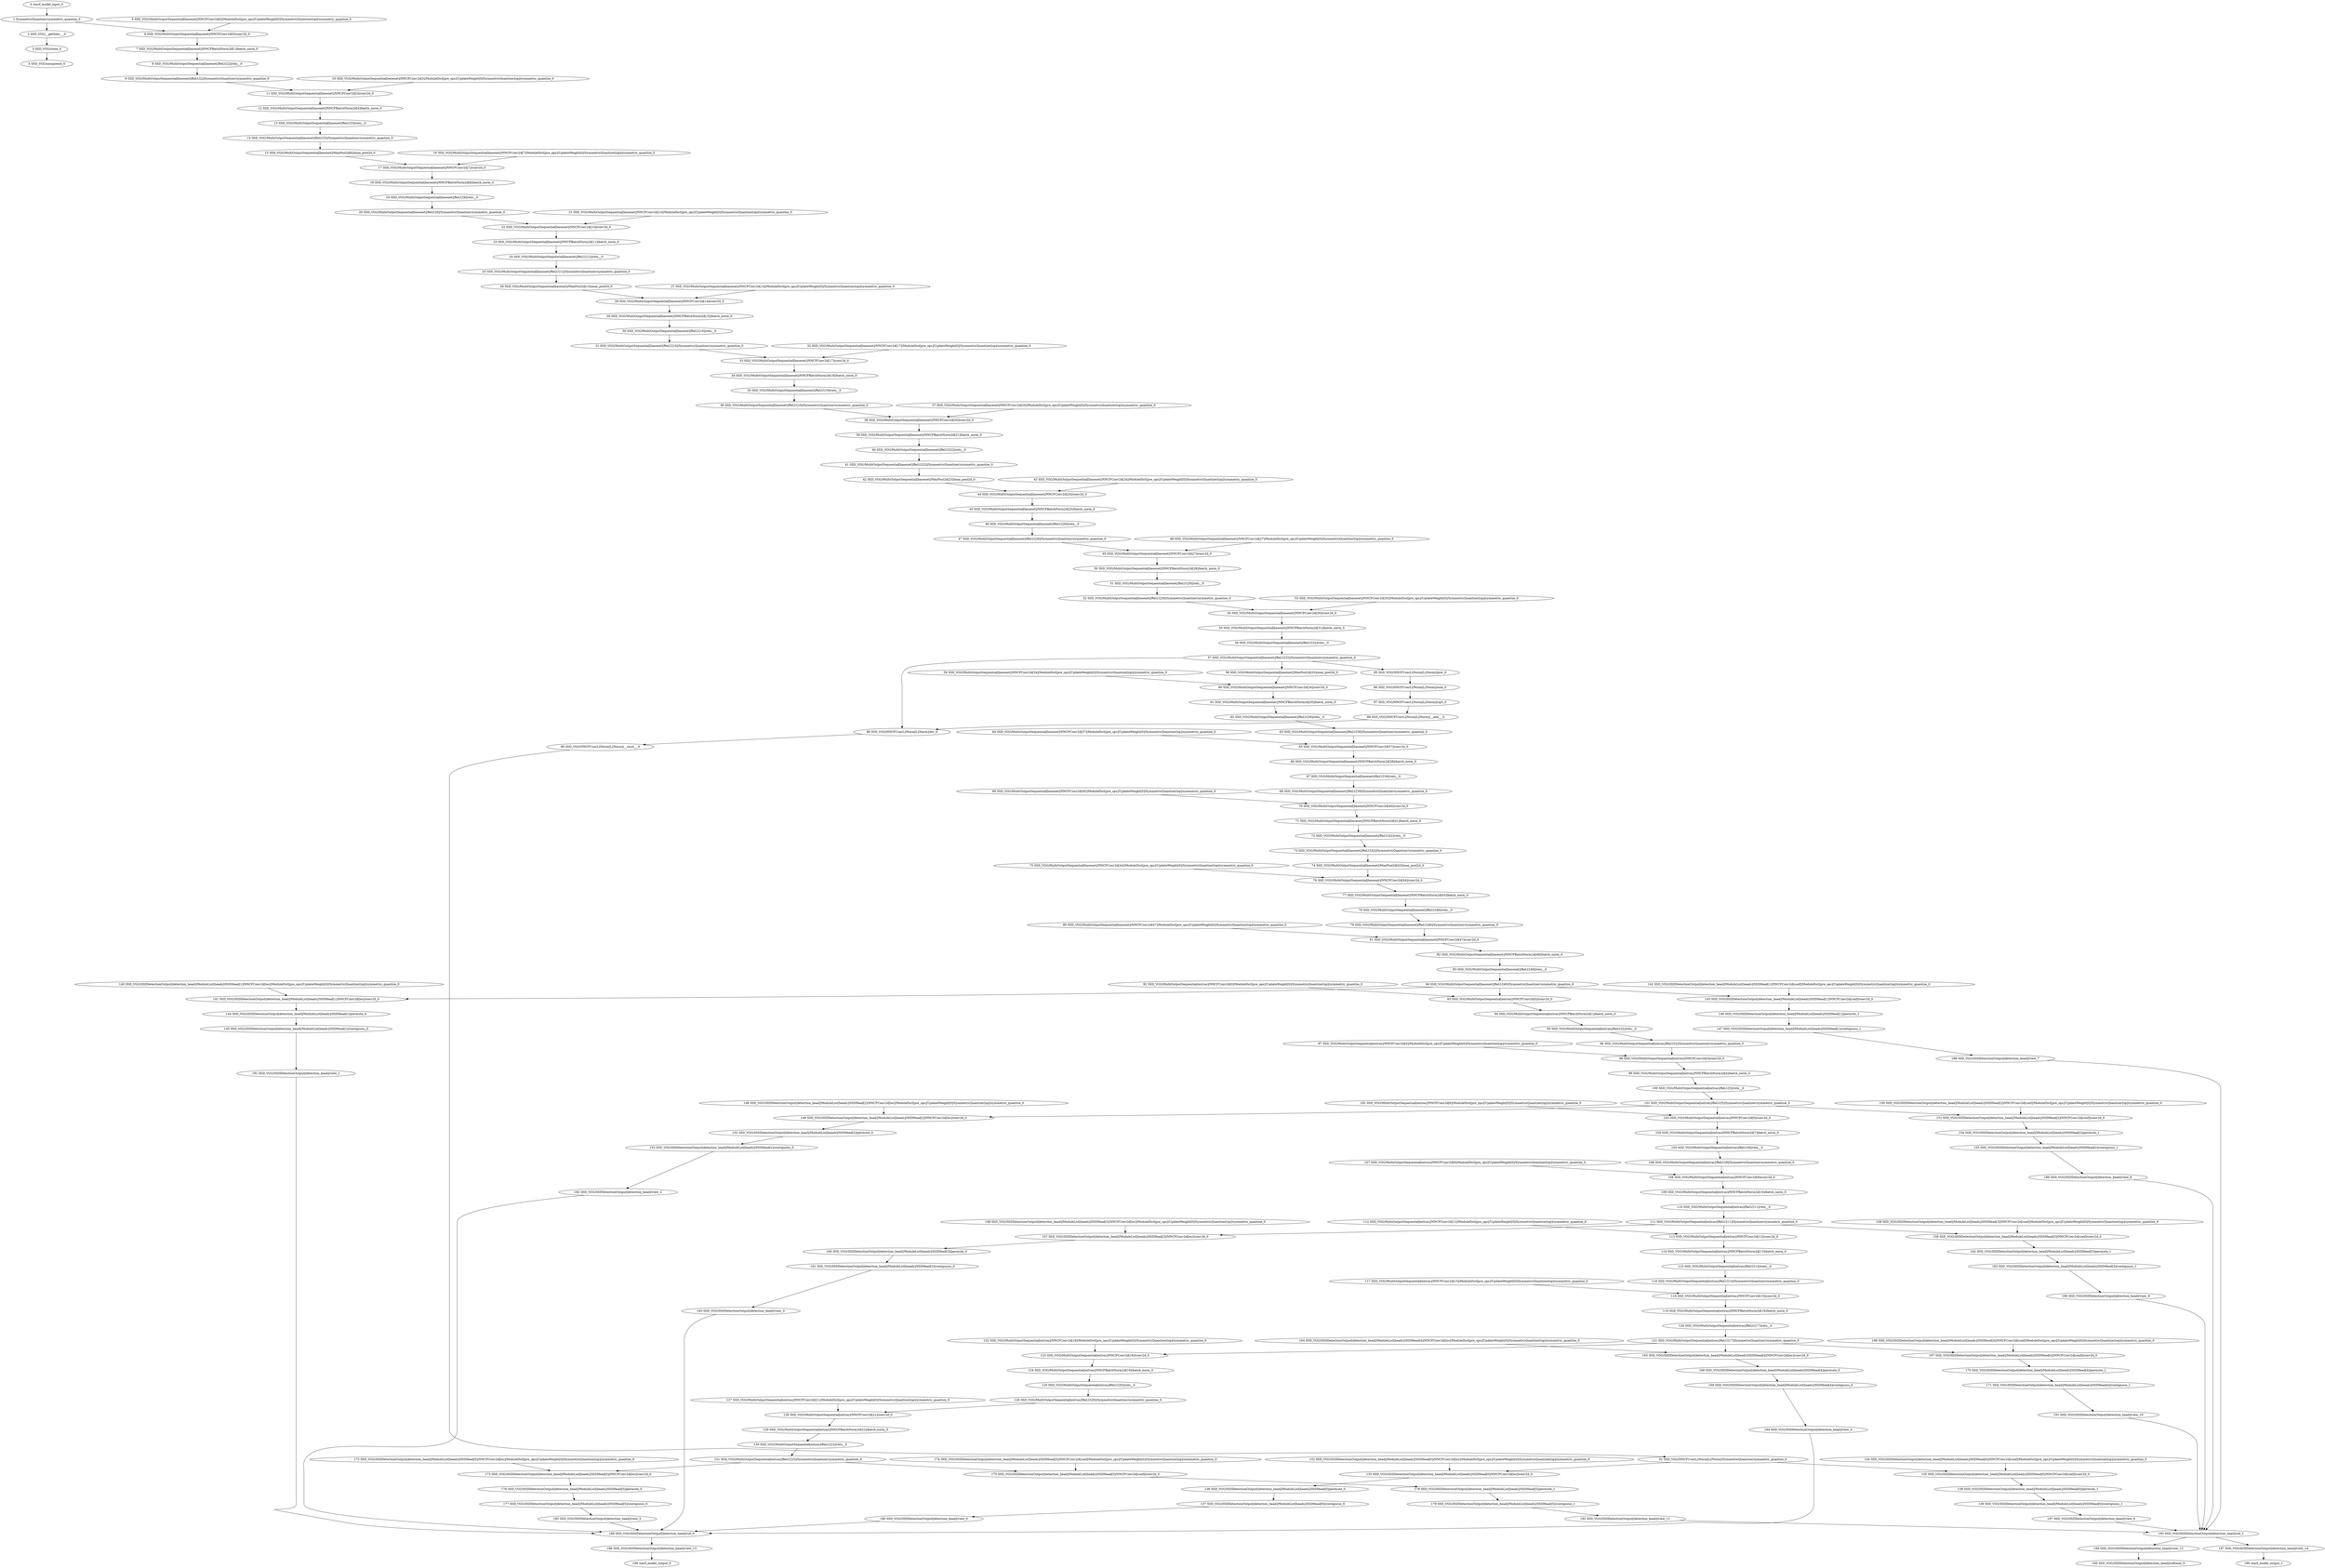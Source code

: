 strict digraph  {
"0 /nncf_model_input_0" [id=0, type=nncf_model_input];
"1 SymmetricQuantizer/symmetric_quantize_0" [id=1, type=symmetric_quantize];
"2 SSD_VGG/__getitem___0" [id=2, type=__getitem__];
"3 SSD_VGG/clone_0" [id=3, type=clone];
"4 SSD_VGG/unsqueeze_0" [id=4, type=unsqueeze];
"5 SSD_VGG/MultiOutputSequential[basenet]/NNCFConv2d[0]/ModuleDict[pre_ops]/UpdateWeight[0]/SymmetricQuantizer[op]/symmetric_quantize_0" [id=5, type=symmetric_quantize];
"6 SSD_VGG/MultiOutputSequential[basenet]/NNCFConv2d[0]/conv2d_0" [id=6, type=conv2d];
"7 SSD_VGG/MultiOutputSequential[basenet]/NNCFBatchNorm2d[1]/batch_norm_0" [id=7, type=batch_norm];
"8 SSD_VGG/MultiOutputSequential[basenet]/ReLU[2]/relu__0" [id=8, type=relu_];
"9 SSD_VGG/MultiOutputSequential[basenet]/ReLU[2]/SymmetricQuantizer/symmetric_quantize_0" [id=9, type=symmetric_quantize];
"10 SSD_VGG/MultiOutputSequential[basenet]/NNCFConv2d[3]/ModuleDict[pre_ops]/UpdateWeight[0]/SymmetricQuantizer[op]/symmetric_quantize_0" [id=10, type=symmetric_quantize];
"11 SSD_VGG/MultiOutputSequential[basenet]/NNCFConv2d[3]/conv2d_0" [id=11, type=conv2d];
"12 SSD_VGG/MultiOutputSequential[basenet]/NNCFBatchNorm2d[4]/batch_norm_0" [id=12, type=batch_norm];
"13 SSD_VGG/MultiOutputSequential[basenet]/ReLU[5]/relu__0" [id=13, type=relu_];
"14 SSD_VGG/MultiOutputSequential[basenet]/ReLU[5]/SymmetricQuantizer/symmetric_quantize_0" [id=14, type=symmetric_quantize];
"15 SSD_VGG/MultiOutputSequential[basenet]/MaxPool2d[6]/max_pool2d_0" [id=15, type=max_pool2d];
"16 SSD_VGG/MultiOutputSequential[basenet]/NNCFConv2d[7]/ModuleDict[pre_ops]/UpdateWeight[0]/SymmetricQuantizer[op]/symmetric_quantize_0" [id=16, type=symmetric_quantize];
"17 SSD_VGG/MultiOutputSequential[basenet]/NNCFConv2d[7]/conv2d_0" [id=17, type=conv2d];
"18 SSD_VGG/MultiOutputSequential[basenet]/NNCFBatchNorm2d[8]/batch_norm_0" [id=18, type=batch_norm];
"19 SSD_VGG/MultiOutputSequential[basenet]/ReLU[9]/relu__0" [id=19, type=relu_];
"20 SSD_VGG/MultiOutputSequential[basenet]/ReLU[9]/SymmetricQuantizer/symmetric_quantize_0" [id=20, type=symmetric_quantize];
"21 SSD_VGG/MultiOutputSequential[basenet]/NNCFConv2d[10]/ModuleDict[pre_ops]/UpdateWeight[0]/SymmetricQuantizer[op]/symmetric_quantize_0" [id=21, type=symmetric_quantize];
"22 SSD_VGG/MultiOutputSequential[basenet]/NNCFConv2d[10]/conv2d_0" [id=22, type=conv2d];
"23 SSD_VGG/MultiOutputSequential[basenet]/NNCFBatchNorm2d[11]/batch_norm_0" [id=23, type=batch_norm];
"24 SSD_VGG/MultiOutputSequential[basenet]/ReLU[12]/relu__0" [id=24, type=relu_];
"25 SSD_VGG/MultiOutputSequential[basenet]/ReLU[12]/SymmetricQuantizer/symmetric_quantize_0" [id=25, type=symmetric_quantize];
"26 SSD_VGG/MultiOutputSequential[basenet]/MaxPool2d[13]/max_pool2d_0" [id=26, type=max_pool2d];
"27 SSD_VGG/MultiOutputSequential[basenet]/NNCFConv2d[14]/ModuleDict[pre_ops]/UpdateWeight[0]/SymmetricQuantizer[op]/symmetric_quantize_0" [id=27, type=symmetric_quantize];
"28 SSD_VGG/MultiOutputSequential[basenet]/NNCFConv2d[14]/conv2d_0" [id=28, type=conv2d];
"29 SSD_VGG/MultiOutputSequential[basenet]/NNCFBatchNorm2d[15]/batch_norm_0" [id=29, type=batch_norm];
"30 SSD_VGG/MultiOutputSequential[basenet]/ReLU[16]/relu__0" [id=30, type=relu_];
"31 SSD_VGG/MultiOutputSequential[basenet]/ReLU[16]/SymmetricQuantizer/symmetric_quantize_0" [id=31, type=symmetric_quantize];
"32 SSD_VGG/MultiOutputSequential[basenet]/NNCFConv2d[17]/ModuleDict[pre_ops]/UpdateWeight[0]/SymmetricQuantizer[op]/symmetric_quantize_0" [id=32, type=symmetric_quantize];
"33 SSD_VGG/MultiOutputSequential[basenet]/NNCFConv2d[17]/conv2d_0" [id=33, type=conv2d];
"34 SSD_VGG/MultiOutputSequential[basenet]/NNCFBatchNorm2d[18]/batch_norm_0" [id=34, type=batch_norm];
"35 SSD_VGG/MultiOutputSequential[basenet]/ReLU[19]/relu__0" [id=35, type=relu_];
"36 SSD_VGG/MultiOutputSequential[basenet]/ReLU[19]/SymmetricQuantizer/symmetric_quantize_0" [id=36, type=symmetric_quantize];
"37 SSD_VGG/MultiOutputSequential[basenet]/NNCFConv2d[20]/ModuleDict[pre_ops]/UpdateWeight[0]/SymmetricQuantizer[op]/symmetric_quantize_0" [id=37, type=symmetric_quantize];
"38 SSD_VGG/MultiOutputSequential[basenet]/NNCFConv2d[20]/conv2d_0" [id=38, type=conv2d];
"39 SSD_VGG/MultiOutputSequential[basenet]/NNCFBatchNorm2d[21]/batch_norm_0" [id=39, type=batch_norm];
"40 SSD_VGG/MultiOutputSequential[basenet]/ReLU[22]/relu__0" [id=40, type=relu_];
"41 SSD_VGG/MultiOutputSequential[basenet]/ReLU[22]/SymmetricQuantizer/symmetric_quantize_0" [id=41, type=symmetric_quantize];
"42 SSD_VGG/MultiOutputSequential[basenet]/MaxPool2d[23]/max_pool2d_0" [id=42, type=max_pool2d];
"43 SSD_VGG/MultiOutputSequential[basenet]/NNCFConv2d[24]/ModuleDict[pre_ops]/UpdateWeight[0]/SymmetricQuantizer[op]/symmetric_quantize_0" [id=43, type=symmetric_quantize];
"44 SSD_VGG/MultiOutputSequential[basenet]/NNCFConv2d[24]/conv2d_0" [id=44, type=conv2d];
"45 SSD_VGG/MultiOutputSequential[basenet]/NNCFBatchNorm2d[25]/batch_norm_0" [id=45, type=batch_norm];
"46 SSD_VGG/MultiOutputSequential[basenet]/ReLU[26]/relu__0" [id=46, type=relu_];
"47 SSD_VGG/MultiOutputSequential[basenet]/ReLU[26]/SymmetricQuantizer/symmetric_quantize_0" [id=47, type=symmetric_quantize];
"48 SSD_VGG/MultiOutputSequential[basenet]/NNCFConv2d[27]/ModuleDict[pre_ops]/UpdateWeight[0]/SymmetricQuantizer[op]/symmetric_quantize_0" [id=48, type=symmetric_quantize];
"49 SSD_VGG/MultiOutputSequential[basenet]/NNCFConv2d[27]/conv2d_0" [id=49, type=conv2d];
"50 SSD_VGG/MultiOutputSequential[basenet]/NNCFBatchNorm2d[28]/batch_norm_0" [id=50, type=batch_norm];
"51 SSD_VGG/MultiOutputSequential[basenet]/ReLU[29]/relu__0" [id=51, type=relu_];
"52 SSD_VGG/MultiOutputSequential[basenet]/ReLU[29]/SymmetricQuantizer/symmetric_quantize_0" [id=52, type=symmetric_quantize];
"53 SSD_VGG/MultiOutputSequential[basenet]/NNCFConv2d[30]/ModuleDict[pre_ops]/UpdateWeight[0]/SymmetricQuantizer[op]/symmetric_quantize_0" [id=53, type=symmetric_quantize];
"54 SSD_VGG/MultiOutputSequential[basenet]/NNCFConv2d[30]/conv2d_0" [id=54, type=conv2d];
"55 SSD_VGG/MultiOutputSequential[basenet]/NNCFBatchNorm2d[31]/batch_norm_0" [id=55, type=batch_norm];
"56 SSD_VGG/MultiOutputSequential[basenet]/ReLU[32]/relu__0" [id=56, type=relu_];
"57 SSD_VGG/MultiOutputSequential[basenet]/ReLU[32]/SymmetricQuantizer/symmetric_quantize_0" [id=57, type=symmetric_quantize];
"58 SSD_VGG/MultiOutputSequential[basenet]/MaxPool2d[33]/max_pool2d_0" [id=58, type=max_pool2d];
"59 SSD_VGG/MultiOutputSequential[basenet]/NNCFConv2d[34]/ModuleDict[pre_ops]/UpdateWeight[0]/SymmetricQuantizer[op]/symmetric_quantize_0" [id=59, type=symmetric_quantize];
"60 SSD_VGG/MultiOutputSequential[basenet]/NNCFConv2d[34]/conv2d_0" [id=60, type=conv2d];
"61 SSD_VGG/MultiOutputSequential[basenet]/NNCFBatchNorm2d[35]/batch_norm_0" [id=61, type=batch_norm];
"62 SSD_VGG/MultiOutputSequential[basenet]/ReLU[36]/relu__0" [id=62, type=relu_];
"63 SSD_VGG/MultiOutputSequential[basenet]/ReLU[36]/SymmetricQuantizer/symmetric_quantize_0" [id=63, type=symmetric_quantize];
"64 SSD_VGG/MultiOutputSequential[basenet]/NNCFConv2d[37]/ModuleDict[pre_ops]/UpdateWeight[0]/SymmetricQuantizer[op]/symmetric_quantize_0" [id=64, type=symmetric_quantize];
"65 SSD_VGG/MultiOutputSequential[basenet]/NNCFConv2d[37]/conv2d_0" [id=65, type=conv2d];
"66 SSD_VGG/MultiOutputSequential[basenet]/NNCFBatchNorm2d[38]/batch_norm_0" [id=66, type=batch_norm];
"67 SSD_VGG/MultiOutputSequential[basenet]/ReLU[39]/relu__0" [id=67, type=relu_];
"68 SSD_VGG/MultiOutputSequential[basenet]/ReLU[39]/SymmetricQuantizer/symmetric_quantize_0" [id=68, type=symmetric_quantize];
"69 SSD_VGG/MultiOutputSequential[basenet]/NNCFConv2d[40]/ModuleDict[pre_ops]/UpdateWeight[0]/SymmetricQuantizer[op]/symmetric_quantize_0" [id=69, type=symmetric_quantize];
"70 SSD_VGG/MultiOutputSequential[basenet]/NNCFConv2d[40]/conv2d_0" [id=70, type=conv2d];
"71 SSD_VGG/MultiOutputSequential[basenet]/NNCFBatchNorm2d[41]/batch_norm_0" [id=71, type=batch_norm];
"72 SSD_VGG/MultiOutputSequential[basenet]/ReLU[42]/relu__0" [id=72, type=relu_];
"73 SSD_VGG/MultiOutputSequential[basenet]/ReLU[42]/SymmetricQuantizer/symmetric_quantize_0" [id=73, type=symmetric_quantize];
"74 SSD_VGG/MultiOutputSequential[basenet]/MaxPool2d[43]/max_pool2d_0" [id=74, type=max_pool2d];
"75 SSD_VGG/MultiOutputSequential[basenet]/NNCFConv2d[44]/ModuleDict[pre_ops]/UpdateWeight[0]/SymmetricQuantizer[op]/symmetric_quantize_0" [id=75, type=symmetric_quantize];
"76 SSD_VGG/MultiOutputSequential[basenet]/NNCFConv2d[44]/conv2d_0" [id=76, type=conv2d];
"77 SSD_VGG/MultiOutputSequential[basenet]/NNCFBatchNorm2d[45]/batch_norm_0" [id=77, type=batch_norm];
"78 SSD_VGG/MultiOutputSequential[basenet]/ReLU[46]/relu__0" [id=78, type=relu_];
"79 SSD_VGG/MultiOutputSequential[basenet]/ReLU[46]/SymmetricQuantizer/symmetric_quantize_0" [id=79, type=symmetric_quantize];
"80 SSD_VGG/MultiOutputSequential[basenet]/NNCFConv2d[47]/ModuleDict[pre_ops]/UpdateWeight[0]/SymmetricQuantizer[op]/symmetric_quantize_0" [id=80, type=symmetric_quantize];
"81 SSD_VGG/MultiOutputSequential[basenet]/NNCFConv2d[47]/conv2d_0" [id=81, type=conv2d];
"82 SSD_VGG/MultiOutputSequential[basenet]/NNCFBatchNorm2d[48]/batch_norm_0" [id=82, type=batch_norm];
"83 SSD_VGG/MultiOutputSequential[basenet]/ReLU[49]/relu__0" [id=83, type=relu_];
"84 SSD_VGG/MultiOutputSequential[basenet]/ReLU[49]/SymmetricQuantizer/symmetric_quantize_0" [id=84, type=symmetric_quantize];
"85 SSD_VGG/NNCFUserL2Norm[L2Norm]/pow_0" [id=85, type=pow];
"86 SSD_VGG/NNCFUserL2Norm[L2Norm]/sum_0" [id=86, type=sum];
"87 SSD_VGG/NNCFUserL2Norm[L2Norm]/sqrt_0" [id=87, type=sqrt];
"88 SSD_VGG/NNCFUserL2Norm[L2Norm]/__add___0" [id=88, type=__add__];
"89 SSD_VGG/NNCFUserL2Norm[L2Norm]/div_0" [id=89, type=div];
"90 SSD_VGG/NNCFUserL2Norm[L2Norm]/__rmul___0" [id=90, type=__rmul__];
"91 SSD_VGG/NNCFUserL2Norm[L2Norm]/SymmetricQuantizer/symmetric_quantize_0" [id=91, type=symmetric_quantize];
"92 SSD_VGG/MultiOutputSequential[extras]/NNCFConv2d[0]/ModuleDict[pre_ops]/UpdateWeight[0]/SymmetricQuantizer[op]/symmetric_quantize_0" [id=92, type=symmetric_quantize];
"93 SSD_VGG/MultiOutputSequential[extras]/NNCFConv2d[0]/conv2d_0" [id=93, type=conv2d];
"94 SSD_VGG/MultiOutputSequential[extras]/NNCFBatchNorm2d[1]/batch_norm_0" [id=94, type=batch_norm];
"95 SSD_VGG/MultiOutputSequential[extras]/ReLU[2]/relu__0" [id=95, type=relu_];
"96 SSD_VGG/MultiOutputSequential[extras]/ReLU[2]/SymmetricQuantizer/symmetric_quantize_0" [id=96, type=symmetric_quantize];
"97 SSD_VGG/MultiOutputSequential[extras]/NNCFConv2d[3]/ModuleDict[pre_ops]/UpdateWeight[0]/SymmetricQuantizer[op]/symmetric_quantize_0" [id=97, type=symmetric_quantize];
"98 SSD_VGG/MultiOutputSequential[extras]/NNCFConv2d[3]/conv2d_0" [id=98, type=conv2d];
"99 SSD_VGG/MultiOutputSequential[extras]/NNCFBatchNorm2d[4]/batch_norm_0" [id=99, type=batch_norm];
"100 SSD_VGG/MultiOutputSequential[extras]/ReLU[5]/relu__0" [id=100, type=relu_];
"101 SSD_VGG/MultiOutputSequential[extras]/ReLU[5]/SymmetricQuantizer/symmetric_quantize_0" [id=101, type=symmetric_quantize];
"102 SSD_VGG/MultiOutputSequential[extras]/NNCFConv2d[6]/ModuleDict[pre_ops]/UpdateWeight[0]/SymmetricQuantizer[op]/symmetric_quantize_0" [id=102, type=symmetric_quantize];
"103 SSD_VGG/MultiOutputSequential[extras]/NNCFConv2d[6]/conv2d_0" [id=103, type=conv2d];
"104 SSD_VGG/MultiOutputSequential[extras]/NNCFBatchNorm2d[7]/batch_norm_0" [id=104, type=batch_norm];
"105 SSD_VGG/MultiOutputSequential[extras]/ReLU[8]/relu__0" [id=105, type=relu_];
"106 SSD_VGG/MultiOutputSequential[extras]/ReLU[8]/SymmetricQuantizer/symmetric_quantize_0" [id=106, type=symmetric_quantize];
"107 SSD_VGG/MultiOutputSequential[extras]/NNCFConv2d[9]/ModuleDict[pre_ops]/UpdateWeight[0]/SymmetricQuantizer[op]/symmetric_quantize_0" [id=107, type=symmetric_quantize];
"108 SSD_VGG/MultiOutputSequential[extras]/NNCFConv2d[9]/conv2d_0" [id=108, type=conv2d];
"109 SSD_VGG/MultiOutputSequential[extras]/NNCFBatchNorm2d[10]/batch_norm_0" [id=109, type=batch_norm];
"110 SSD_VGG/MultiOutputSequential[extras]/ReLU[11]/relu__0" [id=110, type=relu_];
"111 SSD_VGG/MultiOutputSequential[extras]/ReLU[11]/SymmetricQuantizer/symmetric_quantize_0" [id=111, type=symmetric_quantize];
"112 SSD_VGG/MultiOutputSequential[extras]/NNCFConv2d[12]/ModuleDict[pre_ops]/UpdateWeight[0]/SymmetricQuantizer[op]/symmetric_quantize_0" [id=112, type=symmetric_quantize];
"113 SSD_VGG/MultiOutputSequential[extras]/NNCFConv2d[12]/conv2d_0" [id=113, type=conv2d];
"114 SSD_VGG/MultiOutputSequential[extras]/NNCFBatchNorm2d[13]/batch_norm_0" [id=114, type=batch_norm];
"115 SSD_VGG/MultiOutputSequential[extras]/ReLU[14]/relu__0" [id=115, type=relu_];
"116 SSD_VGG/MultiOutputSequential[extras]/ReLU[14]/SymmetricQuantizer/symmetric_quantize_0" [id=116, type=symmetric_quantize];
"117 SSD_VGG/MultiOutputSequential[extras]/NNCFConv2d[15]/ModuleDict[pre_ops]/UpdateWeight[0]/SymmetricQuantizer[op]/symmetric_quantize_0" [id=117, type=symmetric_quantize];
"118 SSD_VGG/MultiOutputSequential[extras]/NNCFConv2d[15]/conv2d_0" [id=118, type=conv2d];
"119 SSD_VGG/MultiOutputSequential[extras]/NNCFBatchNorm2d[16]/batch_norm_0" [id=119, type=batch_norm];
"120 SSD_VGG/MultiOutputSequential[extras]/ReLU[17]/relu__0" [id=120, type=relu_];
"121 SSD_VGG/MultiOutputSequential[extras]/ReLU[17]/SymmetricQuantizer/symmetric_quantize_0" [id=121, type=symmetric_quantize];
"122 SSD_VGG/MultiOutputSequential[extras]/NNCFConv2d[18]/ModuleDict[pre_ops]/UpdateWeight[0]/SymmetricQuantizer[op]/symmetric_quantize_0" [id=122, type=symmetric_quantize];
"123 SSD_VGG/MultiOutputSequential[extras]/NNCFConv2d[18]/conv2d_0" [id=123, type=conv2d];
"124 SSD_VGG/MultiOutputSequential[extras]/NNCFBatchNorm2d[19]/batch_norm_0" [id=124, type=batch_norm];
"125 SSD_VGG/MultiOutputSequential[extras]/ReLU[20]/relu__0" [id=125, type=relu_];
"126 SSD_VGG/MultiOutputSequential[extras]/ReLU[20]/SymmetricQuantizer/symmetric_quantize_0" [id=126, type=symmetric_quantize];
"127 SSD_VGG/MultiOutputSequential[extras]/NNCFConv2d[21]/ModuleDict[pre_ops]/UpdateWeight[0]/SymmetricQuantizer[op]/symmetric_quantize_0" [id=127, type=symmetric_quantize];
"128 SSD_VGG/MultiOutputSequential[extras]/NNCFConv2d[21]/conv2d_0" [id=128, type=conv2d];
"129 SSD_VGG/MultiOutputSequential[extras]/NNCFBatchNorm2d[22]/batch_norm_0" [id=129, type=batch_norm];
"130 SSD_VGG/MultiOutputSequential[extras]/ReLU[23]/relu__0" [id=130, type=relu_];
"131 SSD_VGG/MultiOutputSequential[extras]/ReLU[23]/SymmetricQuantizer/symmetric_quantize_0" [id=131, type=symmetric_quantize];
"132 SSD_VGG/SSDDetectionOutput[detection_head]/ModuleList[heads]/SSDHead[0]/NNCFConv2d[loc]/ModuleDict[pre_ops]/UpdateWeight[0]/SymmetricQuantizer[op]/symmetric_quantize_0" [id=132, type=symmetric_quantize];
"133 SSD_VGG/SSDDetectionOutput[detection_head]/ModuleList[heads]/SSDHead[0]/NNCFConv2d[loc]/conv2d_0" [id=133, type=conv2d];
"134 SSD_VGG/SSDDetectionOutput[detection_head]/ModuleList[heads]/SSDHead[0]/NNCFConv2d[conf]/ModuleDict[pre_ops]/UpdateWeight[0]/SymmetricQuantizer[op]/symmetric_quantize_0" [id=134, type=symmetric_quantize];
"135 SSD_VGG/SSDDetectionOutput[detection_head]/ModuleList[heads]/SSDHead[0]/NNCFConv2d[conf]/conv2d_0" [id=135, type=conv2d];
"136 SSD_VGG/SSDDetectionOutput[detection_head]/ModuleList[heads]/SSDHead[0]/permute_0" [id=136, type=permute];
"137 SSD_VGG/SSDDetectionOutput[detection_head]/ModuleList[heads]/SSDHead[0]/contiguous_0" [id=137, type=contiguous];
"138 SSD_VGG/SSDDetectionOutput[detection_head]/ModuleList[heads]/SSDHead[0]/permute_1" [id=138, type=permute];
"139 SSD_VGG/SSDDetectionOutput[detection_head]/ModuleList[heads]/SSDHead[0]/contiguous_1" [id=139, type=contiguous];
"140 SSD_VGG/SSDDetectionOutput[detection_head]/ModuleList[heads]/SSDHead[1]/NNCFConv2d[loc]/ModuleDict[pre_ops]/UpdateWeight[0]/SymmetricQuantizer[op]/symmetric_quantize_0" [id=140, type=symmetric_quantize];
"141 SSD_VGG/SSDDetectionOutput[detection_head]/ModuleList[heads]/SSDHead[1]/NNCFConv2d[loc]/conv2d_0" [id=141, type=conv2d];
"142 SSD_VGG/SSDDetectionOutput[detection_head]/ModuleList[heads]/SSDHead[1]/NNCFConv2d[conf]/ModuleDict[pre_ops]/UpdateWeight[0]/SymmetricQuantizer[op]/symmetric_quantize_0" [id=142, type=symmetric_quantize];
"143 SSD_VGG/SSDDetectionOutput[detection_head]/ModuleList[heads]/SSDHead[1]/NNCFConv2d[conf]/conv2d_0" [id=143, type=conv2d];
"144 SSD_VGG/SSDDetectionOutput[detection_head]/ModuleList[heads]/SSDHead[1]/permute_0" [id=144, type=permute];
"145 SSD_VGG/SSDDetectionOutput[detection_head]/ModuleList[heads]/SSDHead[1]/contiguous_0" [id=145, type=contiguous];
"146 SSD_VGG/SSDDetectionOutput[detection_head]/ModuleList[heads]/SSDHead[1]/permute_1" [id=146, type=permute];
"147 SSD_VGG/SSDDetectionOutput[detection_head]/ModuleList[heads]/SSDHead[1]/contiguous_1" [id=147, type=contiguous];
"148 SSD_VGG/SSDDetectionOutput[detection_head]/ModuleList[heads]/SSDHead[2]/NNCFConv2d[loc]/ModuleDict[pre_ops]/UpdateWeight[0]/SymmetricQuantizer[op]/symmetric_quantize_0" [id=148, type=symmetric_quantize];
"149 SSD_VGG/SSDDetectionOutput[detection_head]/ModuleList[heads]/SSDHead[2]/NNCFConv2d[loc]/conv2d_0" [id=149, type=conv2d];
"150 SSD_VGG/SSDDetectionOutput[detection_head]/ModuleList[heads]/SSDHead[2]/NNCFConv2d[conf]/ModuleDict[pre_ops]/UpdateWeight[0]/SymmetricQuantizer[op]/symmetric_quantize_0" [id=150, type=symmetric_quantize];
"151 SSD_VGG/SSDDetectionOutput[detection_head]/ModuleList[heads]/SSDHead[2]/NNCFConv2d[conf]/conv2d_0" [id=151, type=conv2d];
"152 SSD_VGG/SSDDetectionOutput[detection_head]/ModuleList[heads]/SSDHead[2]/permute_0" [id=152, type=permute];
"153 SSD_VGG/SSDDetectionOutput[detection_head]/ModuleList[heads]/SSDHead[2]/contiguous_0" [id=153, type=contiguous];
"154 SSD_VGG/SSDDetectionOutput[detection_head]/ModuleList[heads]/SSDHead[2]/permute_1" [id=154, type=permute];
"155 SSD_VGG/SSDDetectionOutput[detection_head]/ModuleList[heads]/SSDHead[2]/contiguous_1" [id=155, type=contiguous];
"156 SSD_VGG/SSDDetectionOutput[detection_head]/ModuleList[heads]/SSDHead[3]/NNCFConv2d[loc]/ModuleDict[pre_ops]/UpdateWeight[0]/SymmetricQuantizer[op]/symmetric_quantize_0" [id=156, type=symmetric_quantize];
"157 SSD_VGG/SSDDetectionOutput[detection_head]/ModuleList[heads]/SSDHead[3]/NNCFConv2d[loc]/conv2d_0" [id=157, type=conv2d];
"158 SSD_VGG/SSDDetectionOutput[detection_head]/ModuleList[heads]/SSDHead[3]/NNCFConv2d[conf]/ModuleDict[pre_ops]/UpdateWeight[0]/SymmetricQuantizer[op]/symmetric_quantize_0" [id=158, type=symmetric_quantize];
"159 SSD_VGG/SSDDetectionOutput[detection_head]/ModuleList[heads]/SSDHead[3]/NNCFConv2d[conf]/conv2d_0" [id=159, type=conv2d];
"160 SSD_VGG/SSDDetectionOutput[detection_head]/ModuleList[heads]/SSDHead[3]/permute_0" [id=160, type=permute];
"161 SSD_VGG/SSDDetectionOutput[detection_head]/ModuleList[heads]/SSDHead[3]/contiguous_0" [id=161, type=contiguous];
"162 SSD_VGG/SSDDetectionOutput[detection_head]/ModuleList[heads]/SSDHead[3]/permute_1" [id=162, type=permute];
"163 SSD_VGG/SSDDetectionOutput[detection_head]/ModuleList[heads]/SSDHead[3]/contiguous_1" [id=163, type=contiguous];
"164 SSD_VGG/SSDDetectionOutput[detection_head]/ModuleList[heads]/SSDHead[4]/NNCFConv2d[loc]/ModuleDict[pre_ops]/UpdateWeight[0]/SymmetricQuantizer[op]/symmetric_quantize_0" [id=164, type=symmetric_quantize];
"165 SSD_VGG/SSDDetectionOutput[detection_head]/ModuleList[heads]/SSDHead[4]/NNCFConv2d[loc]/conv2d_0" [id=165, type=conv2d];
"166 SSD_VGG/SSDDetectionOutput[detection_head]/ModuleList[heads]/SSDHead[4]/NNCFConv2d[conf]/ModuleDict[pre_ops]/UpdateWeight[0]/SymmetricQuantizer[op]/symmetric_quantize_0" [id=166, type=symmetric_quantize];
"167 SSD_VGG/SSDDetectionOutput[detection_head]/ModuleList[heads]/SSDHead[4]/NNCFConv2d[conf]/conv2d_0" [id=167, type=conv2d];
"168 SSD_VGG/SSDDetectionOutput[detection_head]/ModuleList[heads]/SSDHead[4]/permute_0" [id=168, type=permute];
"169 SSD_VGG/SSDDetectionOutput[detection_head]/ModuleList[heads]/SSDHead[4]/contiguous_0" [id=169, type=contiguous];
"170 SSD_VGG/SSDDetectionOutput[detection_head]/ModuleList[heads]/SSDHead[4]/permute_1" [id=170, type=permute];
"171 SSD_VGG/SSDDetectionOutput[detection_head]/ModuleList[heads]/SSDHead[4]/contiguous_1" [id=171, type=contiguous];
"172 SSD_VGG/SSDDetectionOutput[detection_head]/ModuleList[heads]/SSDHead[5]/NNCFConv2d[loc]/ModuleDict[pre_ops]/UpdateWeight[0]/SymmetricQuantizer[op]/symmetric_quantize_0" [id=172, type=symmetric_quantize];
"173 SSD_VGG/SSDDetectionOutput[detection_head]/ModuleList[heads]/SSDHead[5]/NNCFConv2d[loc]/conv2d_0" [id=173, type=conv2d];
"174 SSD_VGG/SSDDetectionOutput[detection_head]/ModuleList[heads]/SSDHead[5]/NNCFConv2d[conf]/ModuleDict[pre_ops]/UpdateWeight[0]/SymmetricQuantizer[op]/symmetric_quantize_0" [id=174, type=symmetric_quantize];
"175 SSD_VGG/SSDDetectionOutput[detection_head]/ModuleList[heads]/SSDHead[5]/NNCFConv2d[conf]/conv2d_0" [id=175, type=conv2d];
"176 SSD_VGG/SSDDetectionOutput[detection_head]/ModuleList[heads]/SSDHead[5]/permute_0" [id=176, type=permute];
"177 SSD_VGG/SSDDetectionOutput[detection_head]/ModuleList[heads]/SSDHead[5]/contiguous_0" [id=177, type=contiguous];
"178 SSD_VGG/SSDDetectionOutput[detection_head]/ModuleList[heads]/SSDHead[5]/permute_1" [id=178, type=permute];
"179 SSD_VGG/SSDDetectionOutput[detection_head]/ModuleList[heads]/SSDHead[5]/contiguous_1" [id=179, type=contiguous];
"180 SSD_VGG/SSDDetectionOutput[detection_head]/view_0" [id=180, type=view];
"181 SSD_VGG/SSDDetectionOutput[detection_head]/view_1" [id=181, type=view];
"182 SSD_VGG/SSDDetectionOutput[detection_head]/view_2" [id=182, type=view];
"183 SSD_VGG/SSDDetectionOutput[detection_head]/view_3" [id=183, type=view];
"184 SSD_VGG/SSDDetectionOutput[detection_head]/view_4" [id=184, type=view];
"185 SSD_VGG/SSDDetectionOutput[detection_head]/view_5" [id=185, type=view];
"186 SSD_VGG/SSDDetectionOutput[detection_head]/cat_0" [id=186, type=cat];
"187 SSD_VGG/SSDDetectionOutput[detection_head]/view_6" [id=187, type=view];
"188 SSD_VGG/SSDDetectionOutput[detection_head]/view_7" [id=188, type=view];
"189 SSD_VGG/SSDDetectionOutput[detection_head]/view_8" [id=189, type=view];
"190 SSD_VGG/SSDDetectionOutput[detection_head]/view_9" [id=190, type=view];
"191 SSD_VGG/SSDDetectionOutput[detection_head]/view_10" [id=191, type=view];
"192 SSD_VGG/SSDDetectionOutput[detection_head]/view_11" [id=192, type=view];
"193 SSD_VGG/SSDDetectionOutput[detection_head]/cat_1" [id=193, type=cat];
"194 SSD_VGG/SSDDetectionOutput[detection_head]/view_12" [id=194, type=view];
"195 SSD_VGG/SSDDetectionOutput[detection_head]/softmax_0" [id=195, type=softmax];
"196 SSD_VGG/SSDDetectionOutput[detection_head]/view_13" [id=196, type=view];
"197 SSD_VGG/SSDDetectionOutput[detection_head]/view_14" [id=197, type=view];
"198 /nncf_model_output_0" [id=198, type=nncf_model_output];
"199 /nncf_model_output_1" [id=199, type=nncf_model_output];
"0 /nncf_model_input_0" -> "1 SymmetricQuantizer/symmetric_quantize_0";
"1 SymmetricQuantizer/symmetric_quantize_0" -> "2 SSD_VGG/__getitem___0";
"1 SymmetricQuantizer/symmetric_quantize_0" -> "6 SSD_VGG/MultiOutputSequential[basenet]/NNCFConv2d[0]/conv2d_0";
"2 SSD_VGG/__getitem___0" -> "3 SSD_VGG/clone_0";
"3 SSD_VGG/clone_0" -> "4 SSD_VGG/unsqueeze_0";
"5 SSD_VGG/MultiOutputSequential[basenet]/NNCFConv2d[0]/ModuleDict[pre_ops]/UpdateWeight[0]/SymmetricQuantizer[op]/symmetric_quantize_0" -> "6 SSD_VGG/MultiOutputSequential[basenet]/NNCFConv2d[0]/conv2d_0";
"6 SSD_VGG/MultiOutputSequential[basenet]/NNCFConv2d[0]/conv2d_0" -> "7 SSD_VGG/MultiOutputSequential[basenet]/NNCFBatchNorm2d[1]/batch_norm_0";
"7 SSD_VGG/MultiOutputSequential[basenet]/NNCFBatchNorm2d[1]/batch_norm_0" -> "8 SSD_VGG/MultiOutputSequential[basenet]/ReLU[2]/relu__0";
"8 SSD_VGG/MultiOutputSequential[basenet]/ReLU[2]/relu__0" -> "9 SSD_VGG/MultiOutputSequential[basenet]/ReLU[2]/SymmetricQuantizer/symmetric_quantize_0";
"9 SSD_VGG/MultiOutputSequential[basenet]/ReLU[2]/SymmetricQuantizer/symmetric_quantize_0" -> "11 SSD_VGG/MultiOutputSequential[basenet]/NNCFConv2d[3]/conv2d_0";
"10 SSD_VGG/MultiOutputSequential[basenet]/NNCFConv2d[3]/ModuleDict[pre_ops]/UpdateWeight[0]/SymmetricQuantizer[op]/symmetric_quantize_0" -> "11 SSD_VGG/MultiOutputSequential[basenet]/NNCFConv2d[3]/conv2d_0";
"11 SSD_VGG/MultiOutputSequential[basenet]/NNCFConv2d[3]/conv2d_0" -> "12 SSD_VGG/MultiOutputSequential[basenet]/NNCFBatchNorm2d[4]/batch_norm_0";
"12 SSD_VGG/MultiOutputSequential[basenet]/NNCFBatchNorm2d[4]/batch_norm_0" -> "13 SSD_VGG/MultiOutputSequential[basenet]/ReLU[5]/relu__0";
"13 SSD_VGG/MultiOutputSequential[basenet]/ReLU[5]/relu__0" -> "14 SSD_VGG/MultiOutputSequential[basenet]/ReLU[5]/SymmetricQuantizer/symmetric_quantize_0";
"14 SSD_VGG/MultiOutputSequential[basenet]/ReLU[5]/SymmetricQuantizer/symmetric_quantize_0" -> "15 SSD_VGG/MultiOutputSequential[basenet]/MaxPool2d[6]/max_pool2d_0";
"15 SSD_VGG/MultiOutputSequential[basenet]/MaxPool2d[6]/max_pool2d_0" -> "17 SSD_VGG/MultiOutputSequential[basenet]/NNCFConv2d[7]/conv2d_0";
"16 SSD_VGG/MultiOutputSequential[basenet]/NNCFConv2d[7]/ModuleDict[pre_ops]/UpdateWeight[0]/SymmetricQuantizer[op]/symmetric_quantize_0" -> "17 SSD_VGG/MultiOutputSequential[basenet]/NNCFConv2d[7]/conv2d_0";
"17 SSD_VGG/MultiOutputSequential[basenet]/NNCFConv2d[7]/conv2d_0" -> "18 SSD_VGG/MultiOutputSequential[basenet]/NNCFBatchNorm2d[8]/batch_norm_0";
"18 SSD_VGG/MultiOutputSequential[basenet]/NNCFBatchNorm2d[8]/batch_norm_0" -> "19 SSD_VGG/MultiOutputSequential[basenet]/ReLU[9]/relu__0";
"19 SSD_VGG/MultiOutputSequential[basenet]/ReLU[9]/relu__0" -> "20 SSD_VGG/MultiOutputSequential[basenet]/ReLU[9]/SymmetricQuantizer/symmetric_quantize_0";
"20 SSD_VGG/MultiOutputSequential[basenet]/ReLU[9]/SymmetricQuantizer/symmetric_quantize_0" -> "22 SSD_VGG/MultiOutputSequential[basenet]/NNCFConv2d[10]/conv2d_0";
"21 SSD_VGG/MultiOutputSequential[basenet]/NNCFConv2d[10]/ModuleDict[pre_ops]/UpdateWeight[0]/SymmetricQuantizer[op]/symmetric_quantize_0" -> "22 SSD_VGG/MultiOutputSequential[basenet]/NNCFConv2d[10]/conv2d_0";
"22 SSD_VGG/MultiOutputSequential[basenet]/NNCFConv2d[10]/conv2d_0" -> "23 SSD_VGG/MultiOutputSequential[basenet]/NNCFBatchNorm2d[11]/batch_norm_0";
"23 SSD_VGG/MultiOutputSequential[basenet]/NNCFBatchNorm2d[11]/batch_norm_0" -> "24 SSD_VGG/MultiOutputSequential[basenet]/ReLU[12]/relu__0";
"24 SSD_VGG/MultiOutputSequential[basenet]/ReLU[12]/relu__0" -> "25 SSD_VGG/MultiOutputSequential[basenet]/ReLU[12]/SymmetricQuantizer/symmetric_quantize_0";
"25 SSD_VGG/MultiOutputSequential[basenet]/ReLU[12]/SymmetricQuantizer/symmetric_quantize_0" -> "26 SSD_VGG/MultiOutputSequential[basenet]/MaxPool2d[13]/max_pool2d_0";
"26 SSD_VGG/MultiOutputSequential[basenet]/MaxPool2d[13]/max_pool2d_0" -> "28 SSD_VGG/MultiOutputSequential[basenet]/NNCFConv2d[14]/conv2d_0";
"27 SSD_VGG/MultiOutputSequential[basenet]/NNCFConv2d[14]/ModuleDict[pre_ops]/UpdateWeight[0]/SymmetricQuantizer[op]/symmetric_quantize_0" -> "28 SSD_VGG/MultiOutputSequential[basenet]/NNCFConv2d[14]/conv2d_0";
"28 SSD_VGG/MultiOutputSequential[basenet]/NNCFConv2d[14]/conv2d_0" -> "29 SSD_VGG/MultiOutputSequential[basenet]/NNCFBatchNorm2d[15]/batch_norm_0";
"29 SSD_VGG/MultiOutputSequential[basenet]/NNCFBatchNorm2d[15]/batch_norm_0" -> "30 SSD_VGG/MultiOutputSequential[basenet]/ReLU[16]/relu__0";
"30 SSD_VGG/MultiOutputSequential[basenet]/ReLU[16]/relu__0" -> "31 SSD_VGG/MultiOutputSequential[basenet]/ReLU[16]/SymmetricQuantizer/symmetric_quantize_0";
"31 SSD_VGG/MultiOutputSequential[basenet]/ReLU[16]/SymmetricQuantizer/symmetric_quantize_0" -> "33 SSD_VGG/MultiOutputSequential[basenet]/NNCFConv2d[17]/conv2d_0";
"32 SSD_VGG/MultiOutputSequential[basenet]/NNCFConv2d[17]/ModuleDict[pre_ops]/UpdateWeight[0]/SymmetricQuantizer[op]/symmetric_quantize_0" -> "33 SSD_VGG/MultiOutputSequential[basenet]/NNCFConv2d[17]/conv2d_0";
"33 SSD_VGG/MultiOutputSequential[basenet]/NNCFConv2d[17]/conv2d_0" -> "34 SSD_VGG/MultiOutputSequential[basenet]/NNCFBatchNorm2d[18]/batch_norm_0";
"34 SSD_VGG/MultiOutputSequential[basenet]/NNCFBatchNorm2d[18]/batch_norm_0" -> "35 SSD_VGG/MultiOutputSequential[basenet]/ReLU[19]/relu__0";
"35 SSD_VGG/MultiOutputSequential[basenet]/ReLU[19]/relu__0" -> "36 SSD_VGG/MultiOutputSequential[basenet]/ReLU[19]/SymmetricQuantizer/symmetric_quantize_0";
"36 SSD_VGG/MultiOutputSequential[basenet]/ReLU[19]/SymmetricQuantizer/symmetric_quantize_0" -> "38 SSD_VGG/MultiOutputSequential[basenet]/NNCFConv2d[20]/conv2d_0";
"37 SSD_VGG/MultiOutputSequential[basenet]/NNCFConv2d[20]/ModuleDict[pre_ops]/UpdateWeight[0]/SymmetricQuantizer[op]/symmetric_quantize_0" -> "38 SSD_VGG/MultiOutputSequential[basenet]/NNCFConv2d[20]/conv2d_0";
"38 SSD_VGG/MultiOutputSequential[basenet]/NNCFConv2d[20]/conv2d_0" -> "39 SSD_VGG/MultiOutputSequential[basenet]/NNCFBatchNorm2d[21]/batch_norm_0";
"39 SSD_VGG/MultiOutputSequential[basenet]/NNCFBatchNorm2d[21]/batch_norm_0" -> "40 SSD_VGG/MultiOutputSequential[basenet]/ReLU[22]/relu__0";
"40 SSD_VGG/MultiOutputSequential[basenet]/ReLU[22]/relu__0" -> "41 SSD_VGG/MultiOutputSequential[basenet]/ReLU[22]/SymmetricQuantizer/symmetric_quantize_0";
"41 SSD_VGG/MultiOutputSequential[basenet]/ReLU[22]/SymmetricQuantizer/symmetric_quantize_0" -> "42 SSD_VGG/MultiOutputSequential[basenet]/MaxPool2d[23]/max_pool2d_0";
"42 SSD_VGG/MultiOutputSequential[basenet]/MaxPool2d[23]/max_pool2d_0" -> "44 SSD_VGG/MultiOutputSequential[basenet]/NNCFConv2d[24]/conv2d_0";
"43 SSD_VGG/MultiOutputSequential[basenet]/NNCFConv2d[24]/ModuleDict[pre_ops]/UpdateWeight[0]/SymmetricQuantizer[op]/symmetric_quantize_0" -> "44 SSD_VGG/MultiOutputSequential[basenet]/NNCFConv2d[24]/conv2d_0";
"44 SSD_VGG/MultiOutputSequential[basenet]/NNCFConv2d[24]/conv2d_0" -> "45 SSD_VGG/MultiOutputSequential[basenet]/NNCFBatchNorm2d[25]/batch_norm_0";
"45 SSD_VGG/MultiOutputSequential[basenet]/NNCFBatchNorm2d[25]/batch_norm_0" -> "46 SSD_VGG/MultiOutputSequential[basenet]/ReLU[26]/relu__0";
"46 SSD_VGG/MultiOutputSequential[basenet]/ReLU[26]/relu__0" -> "47 SSD_VGG/MultiOutputSequential[basenet]/ReLU[26]/SymmetricQuantizer/symmetric_quantize_0";
"47 SSD_VGG/MultiOutputSequential[basenet]/ReLU[26]/SymmetricQuantizer/symmetric_quantize_0" -> "49 SSD_VGG/MultiOutputSequential[basenet]/NNCFConv2d[27]/conv2d_0";
"48 SSD_VGG/MultiOutputSequential[basenet]/NNCFConv2d[27]/ModuleDict[pre_ops]/UpdateWeight[0]/SymmetricQuantizer[op]/symmetric_quantize_0" -> "49 SSD_VGG/MultiOutputSequential[basenet]/NNCFConv2d[27]/conv2d_0";
"49 SSD_VGG/MultiOutputSequential[basenet]/NNCFConv2d[27]/conv2d_0" -> "50 SSD_VGG/MultiOutputSequential[basenet]/NNCFBatchNorm2d[28]/batch_norm_0";
"50 SSD_VGG/MultiOutputSequential[basenet]/NNCFBatchNorm2d[28]/batch_norm_0" -> "51 SSD_VGG/MultiOutputSequential[basenet]/ReLU[29]/relu__0";
"51 SSD_VGG/MultiOutputSequential[basenet]/ReLU[29]/relu__0" -> "52 SSD_VGG/MultiOutputSequential[basenet]/ReLU[29]/SymmetricQuantizer/symmetric_quantize_0";
"52 SSD_VGG/MultiOutputSequential[basenet]/ReLU[29]/SymmetricQuantizer/symmetric_quantize_0" -> "54 SSD_VGG/MultiOutputSequential[basenet]/NNCFConv2d[30]/conv2d_0";
"53 SSD_VGG/MultiOutputSequential[basenet]/NNCFConv2d[30]/ModuleDict[pre_ops]/UpdateWeight[0]/SymmetricQuantizer[op]/symmetric_quantize_0" -> "54 SSD_VGG/MultiOutputSequential[basenet]/NNCFConv2d[30]/conv2d_0";
"54 SSD_VGG/MultiOutputSequential[basenet]/NNCFConv2d[30]/conv2d_0" -> "55 SSD_VGG/MultiOutputSequential[basenet]/NNCFBatchNorm2d[31]/batch_norm_0";
"55 SSD_VGG/MultiOutputSequential[basenet]/NNCFBatchNorm2d[31]/batch_norm_0" -> "56 SSD_VGG/MultiOutputSequential[basenet]/ReLU[32]/relu__0";
"56 SSD_VGG/MultiOutputSequential[basenet]/ReLU[32]/relu__0" -> "57 SSD_VGG/MultiOutputSequential[basenet]/ReLU[32]/SymmetricQuantizer/symmetric_quantize_0";
"57 SSD_VGG/MultiOutputSequential[basenet]/ReLU[32]/SymmetricQuantizer/symmetric_quantize_0" -> "58 SSD_VGG/MultiOutputSequential[basenet]/MaxPool2d[33]/max_pool2d_0";
"57 SSD_VGG/MultiOutputSequential[basenet]/ReLU[32]/SymmetricQuantizer/symmetric_quantize_0" -> "85 SSD_VGG/NNCFUserL2Norm[L2Norm]/pow_0";
"57 SSD_VGG/MultiOutputSequential[basenet]/ReLU[32]/SymmetricQuantizer/symmetric_quantize_0" -> "89 SSD_VGG/NNCFUserL2Norm[L2Norm]/div_0";
"58 SSD_VGG/MultiOutputSequential[basenet]/MaxPool2d[33]/max_pool2d_0" -> "60 SSD_VGG/MultiOutputSequential[basenet]/NNCFConv2d[34]/conv2d_0";
"59 SSD_VGG/MultiOutputSequential[basenet]/NNCFConv2d[34]/ModuleDict[pre_ops]/UpdateWeight[0]/SymmetricQuantizer[op]/symmetric_quantize_0" -> "60 SSD_VGG/MultiOutputSequential[basenet]/NNCFConv2d[34]/conv2d_0";
"60 SSD_VGG/MultiOutputSequential[basenet]/NNCFConv2d[34]/conv2d_0" -> "61 SSD_VGG/MultiOutputSequential[basenet]/NNCFBatchNorm2d[35]/batch_norm_0";
"61 SSD_VGG/MultiOutputSequential[basenet]/NNCFBatchNorm2d[35]/batch_norm_0" -> "62 SSD_VGG/MultiOutputSequential[basenet]/ReLU[36]/relu__0";
"62 SSD_VGG/MultiOutputSequential[basenet]/ReLU[36]/relu__0" -> "63 SSD_VGG/MultiOutputSequential[basenet]/ReLU[36]/SymmetricQuantizer/symmetric_quantize_0";
"63 SSD_VGG/MultiOutputSequential[basenet]/ReLU[36]/SymmetricQuantizer/symmetric_quantize_0" -> "65 SSD_VGG/MultiOutputSequential[basenet]/NNCFConv2d[37]/conv2d_0";
"64 SSD_VGG/MultiOutputSequential[basenet]/NNCFConv2d[37]/ModuleDict[pre_ops]/UpdateWeight[0]/SymmetricQuantizer[op]/symmetric_quantize_0" -> "65 SSD_VGG/MultiOutputSequential[basenet]/NNCFConv2d[37]/conv2d_0";
"65 SSD_VGG/MultiOutputSequential[basenet]/NNCFConv2d[37]/conv2d_0" -> "66 SSD_VGG/MultiOutputSequential[basenet]/NNCFBatchNorm2d[38]/batch_norm_0";
"66 SSD_VGG/MultiOutputSequential[basenet]/NNCFBatchNorm2d[38]/batch_norm_0" -> "67 SSD_VGG/MultiOutputSequential[basenet]/ReLU[39]/relu__0";
"67 SSD_VGG/MultiOutputSequential[basenet]/ReLU[39]/relu__0" -> "68 SSD_VGG/MultiOutputSequential[basenet]/ReLU[39]/SymmetricQuantizer/symmetric_quantize_0";
"68 SSD_VGG/MultiOutputSequential[basenet]/ReLU[39]/SymmetricQuantizer/symmetric_quantize_0" -> "70 SSD_VGG/MultiOutputSequential[basenet]/NNCFConv2d[40]/conv2d_0";
"69 SSD_VGG/MultiOutputSequential[basenet]/NNCFConv2d[40]/ModuleDict[pre_ops]/UpdateWeight[0]/SymmetricQuantizer[op]/symmetric_quantize_0" -> "70 SSD_VGG/MultiOutputSequential[basenet]/NNCFConv2d[40]/conv2d_0";
"70 SSD_VGG/MultiOutputSequential[basenet]/NNCFConv2d[40]/conv2d_0" -> "71 SSD_VGG/MultiOutputSequential[basenet]/NNCFBatchNorm2d[41]/batch_norm_0";
"71 SSD_VGG/MultiOutputSequential[basenet]/NNCFBatchNorm2d[41]/batch_norm_0" -> "72 SSD_VGG/MultiOutputSequential[basenet]/ReLU[42]/relu__0";
"72 SSD_VGG/MultiOutputSequential[basenet]/ReLU[42]/relu__0" -> "73 SSD_VGG/MultiOutputSequential[basenet]/ReLU[42]/SymmetricQuantizer/symmetric_quantize_0";
"73 SSD_VGG/MultiOutputSequential[basenet]/ReLU[42]/SymmetricQuantizer/symmetric_quantize_0" -> "74 SSD_VGG/MultiOutputSequential[basenet]/MaxPool2d[43]/max_pool2d_0";
"74 SSD_VGG/MultiOutputSequential[basenet]/MaxPool2d[43]/max_pool2d_0" -> "76 SSD_VGG/MultiOutputSequential[basenet]/NNCFConv2d[44]/conv2d_0";
"75 SSD_VGG/MultiOutputSequential[basenet]/NNCFConv2d[44]/ModuleDict[pre_ops]/UpdateWeight[0]/SymmetricQuantizer[op]/symmetric_quantize_0" -> "76 SSD_VGG/MultiOutputSequential[basenet]/NNCFConv2d[44]/conv2d_0";
"76 SSD_VGG/MultiOutputSequential[basenet]/NNCFConv2d[44]/conv2d_0" -> "77 SSD_VGG/MultiOutputSequential[basenet]/NNCFBatchNorm2d[45]/batch_norm_0";
"77 SSD_VGG/MultiOutputSequential[basenet]/NNCFBatchNorm2d[45]/batch_norm_0" -> "78 SSD_VGG/MultiOutputSequential[basenet]/ReLU[46]/relu__0";
"78 SSD_VGG/MultiOutputSequential[basenet]/ReLU[46]/relu__0" -> "79 SSD_VGG/MultiOutputSequential[basenet]/ReLU[46]/SymmetricQuantizer/symmetric_quantize_0";
"79 SSD_VGG/MultiOutputSequential[basenet]/ReLU[46]/SymmetricQuantizer/symmetric_quantize_0" -> "81 SSD_VGG/MultiOutputSequential[basenet]/NNCFConv2d[47]/conv2d_0";
"80 SSD_VGG/MultiOutputSequential[basenet]/NNCFConv2d[47]/ModuleDict[pre_ops]/UpdateWeight[0]/SymmetricQuantizer[op]/symmetric_quantize_0" -> "81 SSD_VGG/MultiOutputSequential[basenet]/NNCFConv2d[47]/conv2d_0";
"81 SSD_VGG/MultiOutputSequential[basenet]/NNCFConv2d[47]/conv2d_0" -> "82 SSD_VGG/MultiOutputSequential[basenet]/NNCFBatchNorm2d[48]/batch_norm_0";
"82 SSD_VGG/MultiOutputSequential[basenet]/NNCFBatchNorm2d[48]/batch_norm_0" -> "83 SSD_VGG/MultiOutputSequential[basenet]/ReLU[49]/relu__0";
"83 SSD_VGG/MultiOutputSequential[basenet]/ReLU[49]/relu__0" -> "84 SSD_VGG/MultiOutputSequential[basenet]/ReLU[49]/SymmetricQuantizer/symmetric_quantize_0";
"84 SSD_VGG/MultiOutputSequential[basenet]/ReLU[49]/SymmetricQuantizer/symmetric_quantize_0" -> "93 SSD_VGG/MultiOutputSequential[extras]/NNCFConv2d[0]/conv2d_0";
"84 SSD_VGG/MultiOutputSequential[basenet]/ReLU[49]/SymmetricQuantizer/symmetric_quantize_0" -> "141 SSD_VGG/SSDDetectionOutput[detection_head]/ModuleList[heads]/SSDHead[1]/NNCFConv2d[loc]/conv2d_0";
"84 SSD_VGG/MultiOutputSequential[basenet]/ReLU[49]/SymmetricQuantizer/symmetric_quantize_0" -> "143 SSD_VGG/SSDDetectionOutput[detection_head]/ModuleList[heads]/SSDHead[1]/NNCFConv2d[conf]/conv2d_0";
"85 SSD_VGG/NNCFUserL2Norm[L2Norm]/pow_0" -> "86 SSD_VGG/NNCFUserL2Norm[L2Norm]/sum_0";
"86 SSD_VGG/NNCFUserL2Norm[L2Norm]/sum_0" -> "87 SSD_VGG/NNCFUserL2Norm[L2Norm]/sqrt_0";
"87 SSD_VGG/NNCFUserL2Norm[L2Norm]/sqrt_0" -> "88 SSD_VGG/NNCFUserL2Norm[L2Norm]/__add___0";
"88 SSD_VGG/NNCFUserL2Norm[L2Norm]/__add___0" -> "89 SSD_VGG/NNCFUserL2Norm[L2Norm]/div_0";
"89 SSD_VGG/NNCFUserL2Norm[L2Norm]/div_0" -> "90 SSD_VGG/NNCFUserL2Norm[L2Norm]/__rmul___0";
"90 SSD_VGG/NNCFUserL2Norm[L2Norm]/__rmul___0" -> "91 SSD_VGG/NNCFUserL2Norm[L2Norm]/SymmetricQuantizer/symmetric_quantize_0";
"91 SSD_VGG/NNCFUserL2Norm[L2Norm]/SymmetricQuantizer/symmetric_quantize_0" -> "133 SSD_VGG/SSDDetectionOutput[detection_head]/ModuleList[heads]/SSDHead[0]/NNCFConv2d[loc]/conv2d_0";
"91 SSD_VGG/NNCFUserL2Norm[L2Norm]/SymmetricQuantizer/symmetric_quantize_0" -> "135 SSD_VGG/SSDDetectionOutput[detection_head]/ModuleList[heads]/SSDHead[0]/NNCFConv2d[conf]/conv2d_0";
"92 SSD_VGG/MultiOutputSequential[extras]/NNCFConv2d[0]/ModuleDict[pre_ops]/UpdateWeight[0]/SymmetricQuantizer[op]/symmetric_quantize_0" -> "93 SSD_VGG/MultiOutputSequential[extras]/NNCFConv2d[0]/conv2d_0";
"93 SSD_VGG/MultiOutputSequential[extras]/NNCFConv2d[0]/conv2d_0" -> "94 SSD_VGG/MultiOutputSequential[extras]/NNCFBatchNorm2d[1]/batch_norm_0";
"94 SSD_VGG/MultiOutputSequential[extras]/NNCFBatchNorm2d[1]/batch_norm_0" -> "95 SSD_VGG/MultiOutputSequential[extras]/ReLU[2]/relu__0";
"95 SSD_VGG/MultiOutputSequential[extras]/ReLU[2]/relu__0" -> "96 SSD_VGG/MultiOutputSequential[extras]/ReLU[2]/SymmetricQuantizer/symmetric_quantize_0";
"96 SSD_VGG/MultiOutputSequential[extras]/ReLU[2]/SymmetricQuantizer/symmetric_quantize_0" -> "98 SSD_VGG/MultiOutputSequential[extras]/NNCFConv2d[3]/conv2d_0";
"97 SSD_VGG/MultiOutputSequential[extras]/NNCFConv2d[3]/ModuleDict[pre_ops]/UpdateWeight[0]/SymmetricQuantizer[op]/symmetric_quantize_0" -> "98 SSD_VGG/MultiOutputSequential[extras]/NNCFConv2d[3]/conv2d_0";
"98 SSD_VGG/MultiOutputSequential[extras]/NNCFConv2d[3]/conv2d_0" -> "99 SSD_VGG/MultiOutputSequential[extras]/NNCFBatchNorm2d[4]/batch_norm_0";
"99 SSD_VGG/MultiOutputSequential[extras]/NNCFBatchNorm2d[4]/batch_norm_0" -> "100 SSD_VGG/MultiOutputSequential[extras]/ReLU[5]/relu__0";
"100 SSD_VGG/MultiOutputSequential[extras]/ReLU[5]/relu__0" -> "101 SSD_VGG/MultiOutputSequential[extras]/ReLU[5]/SymmetricQuantizer/symmetric_quantize_0";
"101 SSD_VGG/MultiOutputSequential[extras]/ReLU[5]/SymmetricQuantizer/symmetric_quantize_0" -> "103 SSD_VGG/MultiOutputSequential[extras]/NNCFConv2d[6]/conv2d_0";
"101 SSD_VGG/MultiOutputSequential[extras]/ReLU[5]/SymmetricQuantizer/symmetric_quantize_0" -> "149 SSD_VGG/SSDDetectionOutput[detection_head]/ModuleList[heads]/SSDHead[2]/NNCFConv2d[loc]/conv2d_0";
"101 SSD_VGG/MultiOutputSequential[extras]/ReLU[5]/SymmetricQuantizer/symmetric_quantize_0" -> "151 SSD_VGG/SSDDetectionOutput[detection_head]/ModuleList[heads]/SSDHead[2]/NNCFConv2d[conf]/conv2d_0";
"102 SSD_VGG/MultiOutputSequential[extras]/NNCFConv2d[6]/ModuleDict[pre_ops]/UpdateWeight[0]/SymmetricQuantizer[op]/symmetric_quantize_0" -> "103 SSD_VGG/MultiOutputSequential[extras]/NNCFConv2d[6]/conv2d_0";
"103 SSD_VGG/MultiOutputSequential[extras]/NNCFConv2d[6]/conv2d_0" -> "104 SSD_VGG/MultiOutputSequential[extras]/NNCFBatchNorm2d[7]/batch_norm_0";
"104 SSD_VGG/MultiOutputSequential[extras]/NNCFBatchNorm2d[7]/batch_norm_0" -> "105 SSD_VGG/MultiOutputSequential[extras]/ReLU[8]/relu__0";
"105 SSD_VGG/MultiOutputSequential[extras]/ReLU[8]/relu__0" -> "106 SSD_VGG/MultiOutputSequential[extras]/ReLU[8]/SymmetricQuantizer/symmetric_quantize_0";
"106 SSD_VGG/MultiOutputSequential[extras]/ReLU[8]/SymmetricQuantizer/symmetric_quantize_0" -> "108 SSD_VGG/MultiOutputSequential[extras]/NNCFConv2d[9]/conv2d_0";
"107 SSD_VGG/MultiOutputSequential[extras]/NNCFConv2d[9]/ModuleDict[pre_ops]/UpdateWeight[0]/SymmetricQuantizer[op]/symmetric_quantize_0" -> "108 SSD_VGG/MultiOutputSequential[extras]/NNCFConv2d[9]/conv2d_0";
"108 SSD_VGG/MultiOutputSequential[extras]/NNCFConv2d[9]/conv2d_0" -> "109 SSD_VGG/MultiOutputSequential[extras]/NNCFBatchNorm2d[10]/batch_norm_0";
"109 SSD_VGG/MultiOutputSequential[extras]/NNCFBatchNorm2d[10]/batch_norm_0" -> "110 SSD_VGG/MultiOutputSequential[extras]/ReLU[11]/relu__0";
"110 SSD_VGG/MultiOutputSequential[extras]/ReLU[11]/relu__0" -> "111 SSD_VGG/MultiOutputSequential[extras]/ReLU[11]/SymmetricQuantizer/symmetric_quantize_0";
"111 SSD_VGG/MultiOutputSequential[extras]/ReLU[11]/SymmetricQuantizer/symmetric_quantize_0" -> "113 SSD_VGG/MultiOutputSequential[extras]/NNCFConv2d[12]/conv2d_0";
"111 SSD_VGG/MultiOutputSequential[extras]/ReLU[11]/SymmetricQuantizer/symmetric_quantize_0" -> "157 SSD_VGG/SSDDetectionOutput[detection_head]/ModuleList[heads]/SSDHead[3]/NNCFConv2d[loc]/conv2d_0";
"111 SSD_VGG/MultiOutputSequential[extras]/ReLU[11]/SymmetricQuantizer/symmetric_quantize_0" -> "159 SSD_VGG/SSDDetectionOutput[detection_head]/ModuleList[heads]/SSDHead[3]/NNCFConv2d[conf]/conv2d_0";
"112 SSD_VGG/MultiOutputSequential[extras]/NNCFConv2d[12]/ModuleDict[pre_ops]/UpdateWeight[0]/SymmetricQuantizer[op]/symmetric_quantize_0" -> "113 SSD_VGG/MultiOutputSequential[extras]/NNCFConv2d[12]/conv2d_0";
"113 SSD_VGG/MultiOutputSequential[extras]/NNCFConv2d[12]/conv2d_0" -> "114 SSD_VGG/MultiOutputSequential[extras]/NNCFBatchNorm2d[13]/batch_norm_0";
"114 SSD_VGG/MultiOutputSequential[extras]/NNCFBatchNorm2d[13]/batch_norm_0" -> "115 SSD_VGG/MultiOutputSequential[extras]/ReLU[14]/relu__0";
"115 SSD_VGG/MultiOutputSequential[extras]/ReLU[14]/relu__0" -> "116 SSD_VGG/MultiOutputSequential[extras]/ReLU[14]/SymmetricQuantizer/symmetric_quantize_0";
"116 SSD_VGG/MultiOutputSequential[extras]/ReLU[14]/SymmetricQuantizer/symmetric_quantize_0" -> "118 SSD_VGG/MultiOutputSequential[extras]/NNCFConv2d[15]/conv2d_0";
"117 SSD_VGG/MultiOutputSequential[extras]/NNCFConv2d[15]/ModuleDict[pre_ops]/UpdateWeight[0]/SymmetricQuantizer[op]/symmetric_quantize_0" -> "118 SSD_VGG/MultiOutputSequential[extras]/NNCFConv2d[15]/conv2d_0";
"118 SSD_VGG/MultiOutputSequential[extras]/NNCFConv2d[15]/conv2d_0" -> "119 SSD_VGG/MultiOutputSequential[extras]/NNCFBatchNorm2d[16]/batch_norm_0";
"119 SSD_VGG/MultiOutputSequential[extras]/NNCFBatchNorm2d[16]/batch_norm_0" -> "120 SSD_VGG/MultiOutputSequential[extras]/ReLU[17]/relu__0";
"120 SSD_VGG/MultiOutputSequential[extras]/ReLU[17]/relu__0" -> "121 SSD_VGG/MultiOutputSequential[extras]/ReLU[17]/SymmetricQuantizer/symmetric_quantize_0";
"121 SSD_VGG/MultiOutputSequential[extras]/ReLU[17]/SymmetricQuantizer/symmetric_quantize_0" -> "123 SSD_VGG/MultiOutputSequential[extras]/NNCFConv2d[18]/conv2d_0";
"121 SSD_VGG/MultiOutputSequential[extras]/ReLU[17]/SymmetricQuantizer/symmetric_quantize_0" -> "165 SSD_VGG/SSDDetectionOutput[detection_head]/ModuleList[heads]/SSDHead[4]/NNCFConv2d[loc]/conv2d_0";
"121 SSD_VGG/MultiOutputSequential[extras]/ReLU[17]/SymmetricQuantizer/symmetric_quantize_0" -> "167 SSD_VGG/SSDDetectionOutput[detection_head]/ModuleList[heads]/SSDHead[4]/NNCFConv2d[conf]/conv2d_0";
"122 SSD_VGG/MultiOutputSequential[extras]/NNCFConv2d[18]/ModuleDict[pre_ops]/UpdateWeight[0]/SymmetricQuantizer[op]/symmetric_quantize_0" -> "123 SSD_VGG/MultiOutputSequential[extras]/NNCFConv2d[18]/conv2d_0";
"123 SSD_VGG/MultiOutputSequential[extras]/NNCFConv2d[18]/conv2d_0" -> "124 SSD_VGG/MultiOutputSequential[extras]/NNCFBatchNorm2d[19]/batch_norm_0";
"124 SSD_VGG/MultiOutputSequential[extras]/NNCFBatchNorm2d[19]/batch_norm_0" -> "125 SSD_VGG/MultiOutputSequential[extras]/ReLU[20]/relu__0";
"125 SSD_VGG/MultiOutputSequential[extras]/ReLU[20]/relu__0" -> "126 SSD_VGG/MultiOutputSequential[extras]/ReLU[20]/SymmetricQuantizer/symmetric_quantize_0";
"126 SSD_VGG/MultiOutputSequential[extras]/ReLU[20]/SymmetricQuantizer/symmetric_quantize_0" -> "128 SSD_VGG/MultiOutputSequential[extras]/NNCFConv2d[21]/conv2d_0";
"127 SSD_VGG/MultiOutputSequential[extras]/NNCFConv2d[21]/ModuleDict[pre_ops]/UpdateWeight[0]/SymmetricQuantizer[op]/symmetric_quantize_0" -> "128 SSD_VGG/MultiOutputSequential[extras]/NNCFConv2d[21]/conv2d_0";
"128 SSD_VGG/MultiOutputSequential[extras]/NNCFConv2d[21]/conv2d_0" -> "129 SSD_VGG/MultiOutputSequential[extras]/NNCFBatchNorm2d[22]/batch_norm_0";
"129 SSD_VGG/MultiOutputSequential[extras]/NNCFBatchNorm2d[22]/batch_norm_0" -> "130 SSD_VGG/MultiOutputSequential[extras]/ReLU[23]/relu__0";
"130 SSD_VGG/MultiOutputSequential[extras]/ReLU[23]/relu__0" -> "131 SSD_VGG/MultiOutputSequential[extras]/ReLU[23]/SymmetricQuantizer/symmetric_quantize_0";
"131 SSD_VGG/MultiOutputSequential[extras]/ReLU[23]/SymmetricQuantizer/symmetric_quantize_0" -> "173 SSD_VGG/SSDDetectionOutput[detection_head]/ModuleList[heads]/SSDHead[5]/NNCFConv2d[loc]/conv2d_0";
"131 SSD_VGG/MultiOutputSequential[extras]/ReLU[23]/SymmetricQuantizer/symmetric_quantize_0" -> "175 SSD_VGG/SSDDetectionOutput[detection_head]/ModuleList[heads]/SSDHead[5]/NNCFConv2d[conf]/conv2d_0";
"132 SSD_VGG/SSDDetectionOutput[detection_head]/ModuleList[heads]/SSDHead[0]/NNCFConv2d[loc]/ModuleDict[pre_ops]/UpdateWeight[0]/SymmetricQuantizer[op]/symmetric_quantize_0" -> "133 SSD_VGG/SSDDetectionOutput[detection_head]/ModuleList[heads]/SSDHead[0]/NNCFConv2d[loc]/conv2d_0";
"133 SSD_VGG/SSDDetectionOutput[detection_head]/ModuleList[heads]/SSDHead[0]/NNCFConv2d[loc]/conv2d_0" -> "136 SSD_VGG/SSDDetectionOutput[detection_head]/ModuleList[heads]/SSDHead[0]/permute_0";
"134 SSD_VGG/SSDDetectionOutput[detection_head]/ModuleList[heads]/SSDHead[0]/NNCFConv2d[conf]/ModuleDict[pre_ops]/UpdateWeight[0]/SymmetricQuantizer[op]/symmetric_quantize_0" -> "135 SSD_VGG/SSDDetectionOutput[detection_head]/ModuleList[heads]/SSDHead[0]/NNCFConv2d[conf]/conv2d_0";
"135 SSD_VGG/SSDDetectionOutput[detection_head]/ModuleList[heads]/SSDHead[0]/NNCFConv2d[conf]/conv2d_0" -> "138 SSD_VGG/SSDDetectionOutput[detection_head]/ModuleList[heads]/SSDHead[0]/permute_1";
"136 SSD_VGG/SSDDetectionOutput[detection_head]/ModuleList[heads]/SSDHead[0]/permute_0" -> "137 SSD_VGG/SSDDetectionOutput[detection_head]/ModuleList[heads]/SSDHead[0]/contiguous_0";
"137 SSD_VGG/SSDDetectionOutput[detection_head]/ModuleList[heads]/SSDHead[0]/contiguous_0" -> "180 SSD_VGG/SSDDetectionOutput[detection_head]/view_0";
"138 SSD_VGG/SSDDetectionOutput[detection_head]/ModuleList[heads]/SSDHead[0]/permute_1" -> "139 SSD_VGG/SSDDetectionOutput[detection_head]/ModuleList[heads]/SSDHead[0]/contiguous_1";
"139 SSD_VGG/SSDDetectionOutput[detection_head]/ModuleList[heads]/SSDHead[0]/contiguous_1" -> "187 SSD_VGG/SSDDetectionOutput[detection_head]/view_6";
"140 SSD_VGG/SSDDetectionOutput[detection_head]/ModuleList[heads]/SSDHead[1]/NNCFConv2d[loc]/ModuleDict[pre_ops]/UpdateWeight[0]/SymmetricQuantizer[op]/symmetric_quantize_0" -> "141 SSD_VGG/SSDDetectionOutput[detection_head]/ModuleList[heads]/SSDHead[1]/NNCFConv2d[loc]/conv2d_0";
"141 SSD_VGG/SSDDetectionOutput[detection_head]/ModuleList[heads]/SSDHead[1]/NNCFConv2d[loc]/conv2d_0" -> "144 SSD_VGG/SSDDetectionOutput[detection_head]/ModuleList[heads]/SSDHead[1]/permute_0";
"142 SSD_VGG/SSDDetectionOutput[detection_head]/ModuleList[heads]/SSDHead[1]/NNCFConv2d[conf]/ModuleDict[pre_ops]/UpdateWeight[0]/SymmetricQuantizer[op]/symmetric_quantize_0" -> "143 SSD_VGG/SSDDetectionOutput[detection_head]/ModuleList[heads]/SSDHead[1]/NNCFConv2d[conf]/conv2d_0";
"143 SSD_VGG/SSDDetectionOutput[detection_head]/ModuleList[heads]/SSDHead[1]/NNCFConv2d[conf]/conv2d_0" -> "146 SSD_VGG/SSDDetectionOutput[detection_head]/ModuleList[heads]/SSDHead[1]/permute_1";
"144 SSD_VGG/SSDDetectionOutput[detection_head]/ModuleList[heads]/SSDHead[1]/permute_0" -> "145 SSD_VGG/SSDDetectionOutput[detection_head]/ModuleList[heads]/SSDHead[1]/contiguous_0";
"145 SSD_VGG/SSDDetectionOutput[detection_head]/ModuleList[heads]/SSDHead[1]/contiguous_0" -> "181 SSD_VGG/SSDDetectionOutput[detection_head]/view_1";
"146 SSD_VGG/SSDDetectionOutput[detection_head]/ModuleList[heads]/SSDHead[1]/permute_1" -> "147 SSD_VGG/SSDDetectionOutput[detection_head]/ModuleList[heads]/SSDHead[1]/contiguous_1";
"147 SSD_VGG/SSDDetectionOutput[detection_head]/ModuleList[heads]/SSDHead[1]/contiguous_1" -> "188 SSD_VGG/SSDDetectionOutput[detection_head]/view_7";
"148 SSD_VGG/SSDDetectionOutput[detection_head]/ModuleList[heads]/SSDHead[2]/NNCFConv2d[loc]/ModuleDict[pre_ops]/UpdateWeight[0]/SymmetricQuantizer[op]/symmetric_quantize_0" -> "149 SSD_VGG/SSDDetectionOutput[detection_head]/ModuleList[heads]/SSDHead[2]/NNCFConv2d[loc]/conv2d_0";
"149 SSD_VGG/SSDDetectionOutput[detection_head]/ModuleList[heads]/SSDHead[2]/NNCFConv2d[loc]/conv2d_0" -> "152 SSD_VGG/SSDDetectionOutput[detection_head]/ModuleList[heads]/SSDHead[2]/permute_0";
"150 SSD_VGG/SSDDetectionOutput[detection_head]/ModuleList[heads]/SSDHead[2]/NNCFConv2d[conf]/ModuleDict[pre_ops]/UpdateWeight[0]/SymmetricQuantizer[op]/symmetric_quantize_0" -> "151 SSD_VGG/SSDDetectionOutput[detection_head]/ModuleList[heads]/SSDHead[2]/NNCFConv2d[conf]/conv2d_0";
"151 SSD_VGG/SSDDetectionOutput[detection_head]/ModuleList[heads]/SSDHead[2]/NNCFConv2d[conf]/conv2d_0" -> "154 SSD_VGG/SSDDetectionOutput[detection_head]/ModuleList[heads]/SSDHead[2]/permute_1";
"152 SSD_VGG/SSDDetectionOutput[detection_head]/ModuleList[heads]/SSDHead[2]/permute_0" -> "153 SSD_VGG/SSDDetectionOutput[detection_head]/ModuleList[heads]/SSDHead[2]/contiguous_0";
"153 SSD_VGG/SSDDetectionOutput[detection_head]/ModuleList[heads]/SSDHead[2]/contiguous_0" -> "182 SSD_VGG/SSDDetectionOutput[detection_head]/view_2";
"154 SSD_VGG/SSDDetectionOutput[detection_head]/ModuleList[heads]/SSDHead[2]/permute_1" -> "155 SSD_VGG/SSDDetectionOutput[detection_head]/ModuleList[heads]/SSDHead[2]/contiguous_1";
"155 SSD_VGG/SSDDetectionOutput[detection_head]/ModuleList[heads]/SSDHead[2]/contiguous_1" -> "189 SSD_VGG/SSDDetectionOutput[detection_head]/view_8";
"156 SSD_VGG/SSDDetectionOutput[detection_head]/ModuleList[heads]/SSDHead[3]/NNCFConv2d[loc]/ModuleDict[pre_ops]/UpdateWeight[0]/SymmetricQuantizer[op]/symmetric_quantize_0" -> "157 SSD_VGG/SSDDetectionOutput[detection_head]/ModuleList[heads]/SSDHead[3]/NNCFConv2d[loc]/conv2d_0";
"157 SSD_VGG/SSDDetectionOutput[detection_head]/ModuleList[heads]/SSDHead[3]/NNCFConv2d[loc]/conv2d_0" -> "160 SSD_VGG/SSDDetectionOutput[detection_head]/ModuleList[heads]/SSDHead[3]/permute_0";
"158 SSD_VGG/SSDDetectionOutput[detection_head]/ModuleList[heads]/SSDHead[3]/NNCFConv2d[conf]/ModuleDict[pre_ops]/UpdateWeight[0]/SymmetricQuantizer[op]/symmetric_quantize_0" -> "159 SSD_VGG/SSDDetectionOutput[detection_head]/ModuleList[heads]/SSDHead[3]/NNCFConv2d[conf]/conv2d_0";
"159 SSD_VGG/SSDDetectionOutput[detection_head]/ModuleList[heads]/SSDHead[3]/NNCFConv2d[conf]/conv2d_0" -> "162 SSD_VGG/SSDDetectionOutput[detection_head]/ModuleList[heads]/SSDHead[3]/permute_1";
"160 SSD_VGG/SSDDetectionOutput[detection_head]/ModuleList[heads]/SSDHead[3]/permute_0" -> "161 SSD_VGG/SSDDetectionOutput[detection_head]/ModuleList[heads]/SSDHead[3]/contiguous_0";
"161 SSD_VGG/SSDDetectionOutput[detection_head]/ModuleList[heads]/SSDHead[3]/contiguous_0" -> "183 SSD_VGG/SSDDetectionOutput[detection_head]/view_3";
"162 SSD_VGG/SSDDetectionOutput[detection_head]/ModuleList[heads]/SSDHead[3]/permute_1" -> "163 SSD_VGG/SSDDetectionOutput[detection_head]/ModuleList[heads]/SSDHead[3]/contiguous_1";
"163 SSD_VGG/SSDDetectionOutput[detection_head]/ModuleList[heads]/SSDHead[3]/contiguous_1" -> "190 SSD_VGG/SSDDetectionOutput[detection_head]/view_9";
"164 SSD_VGG/SSDDetectionOutput[detection_head]/ModuleList[heads]/SSDHead[4]/NNCFConv2d[loc]/ModuleDict[pre_ops]/UpdateWeight[0]/SymmetricQuantizer[op]/symmetric_quantize_0" -> "165 SSD_VGG/SSDDetectionOutput[detection_head]/ModuleList[heads]/SSDHead[4]/NNCFConv2d[loc]/conv2d_0";
"165 SSD_VGG/SSDDetectionOutput[detection_head]/ModuleList[heads]/SSDHead[4]/NNCFConv2d[loc]/conv2d_0" -> "168 SSD_VGG/SSDDetectionOutput[detection_head]/ModuleList[heads]/SSDHead[4]/permute_0";
"166 SSD_VGG/SSDDetectionOutput[detection_head]/ModuleList[heads]/SSDHead[4]/NNCFConv2d[conf]/ModuleDict[pre_ops]/UpdateWeight[0]/SymmetricQuantizer[op]/symmetric_quantize_0" -> "167 SSD_VGG/SSDDetectionOutput[detection_head]/ModuleList[heads]/SSDHead[4]/NNCFConv2d[conf]/conv2d_0";
"167 SSD_VGG/SSDDetectionOutput[detection_head]/ModuleList[heads]/SSDHead[4]/NNCFConv2d[conf]/conv2d_0" -> "170 SSD_VGG/SSDDetectionOutput[detection_head]/ModuleList[heads]/SSDHead[4]/permute_1";
"168 SSD_VGG/SSDDetectionOutput[detection_head]/ModuleList[heads]/SSDHead[4]/permute_0" -> "169 SSD_VGG/SSDDetectionOutput[detection_head]/ModuleList[heads]/SSDHead[4]/contiguous_0";
"169 SSD_VGG/SSDDetectionOutput[detection_head]/ModuleList[heads]/SSDHead[4]/contiguous_0" -> "184 SSD_VGG/SSDDetectionOutput[detection_head]/view_4";
"170 SSD_VGG/SSDDetectionOutput[detection_head]/ModuleList[heads]/SSDHead[4]/permute_1" -> "171 SSD_VGG/SSDDetectionOutput[detection_head]/ModuleList[heads]/SSDHead[4]/contiguous_1";
"171 SSD_VGG/SSDDetectionOutput[detection_head]/ModuleList[heads]/SSDHead[4]/contiguous_1" -> "191 SSD_VGG/SSDDetectionOutput[detection_head]/view_10";
"172 SSD_VGG/SSDDetectionOutput[detection_head]/ModuleList[heads]/SSDHead[5]/NNCFConv2d[loc]/ModuleDict[pre_ops]/UpdateWeight[0]/SymmetricQuantizer[op]/symmetric_quantize_0" -> "173 SSD_VGG/SSDDetectionOutput[detection_head]/ModuleList[heads]/SSDHead[5]/NNCFConv2d[loc]/conv2d_0";
"173 SSD_VGG/SSDDetectionOutput[detection_head]/ModuleList[heads]/SSDHead[5]/NNCFConv2d[loc]/conv2d_0" -> "176 SSD_VGG/SSDDetectionOutput[detection_head]/ModuleList[heads]/SSDHead[5]/permute_0";
"174 SSD_VGG/SSDDetectionOutput[detection_head]/ModuleList[heads]/SSDHead[5]/NNCFConv2d[conf]/ModuleDict[pre_ops]/UpdateWeight[0]/SymmetricQuantizer[op]/symmetric_quantize_0" -> "175 SSD_VGG/SSDDetectionOutput[detection_head]/ModuleList[heads]/SSDHead[5]/NNCFConv2d[conf]/conv2d_0";
"175 SSD_VGG/SSDDetectionOutput[detection_head]/ModuleList[heads]/SSDHead[5]/NNCFConv2d[conf]/conv2d_0" -> "178 SSD_VGG/SSDDetectionOutput[detection_head]/ModuleList[heads]/SSDHead[5]/permute_1";
"176 SSD_VGG/SSDDetectionOutput[detection_head]/ModuleList[heads]/SSDHead[5]/permute_0" -> "177 SSD_VGG/SSDDetectionOutput[detection_head]/ModuleList[heads]/SSDHead[5]/contiguous_0";
"177 SSD_VGG/SSDDetectionOutput[detection_head]/ModuleList[heads]/SSDHead[5]/contiguous_0" -> "185 SSD_VGG/SSDDetectionOutput[detection_head]/view_5";
"178 SSD_VGG/SSDDetectionOutput[detection_head]/ModuleList[heads]/SSDHead[5]/permute_1" -> "179 SSD_VGG/SSDDetectionOutput[detection_head]/ModuleList[heads]/SSDHead[5]/contiguous_1";
"179 SSD_VGG/SSDDetectionOutput[detection_head]/ModuleList[heads]/SSDHead[5]/contiguous_1" -> "192 SSD_VGG/SSDDetectionOutput[detection_head]/view_11";
"180 SSD_VGG/SSDDetectionOutput[detection_head]/view_0" -> "186 SSD_VGG/SSDDetectionOutput[detection_head]/cat_0";
"181 SSD_VGG/SSDDetectionOutput[detection_head]/view_1" -> "186 SSD_VGG/SSDDetectionOutput[detection_head]/cat_0";
"182 SSD_VGG/SSDDetectionOutput[detection_head]/view_2" -> "186 SSD_VGG/SSDDetectionOutput[detection_head]/cat_0";
"183 SSD_VGG/SSDDetectionOutput[detection_head]/view_3" -> "186 SSD_VGG/SSDDetectionOutput[detection_head]/cat_0";
"184 SSD_VGG/SSDDetectionOutput[detection_head]/view_4" -> "186 SSD_VGG/SSDDetectionOutput[detection_head]/cat_0";
"185 SSD_VGG/SSDDetectionOutput[detection_head]/view_5" -> "186 SSD_VGG/SSDDetectionOutput[detection_head]/cat_0";
"186 SSD_VGG/SSDDetectionOutput[detection_head]/cat_0" -> "196 SSD_VGG/SSDDetectionOutput[detection_head]/view_13";
"187 SSD_VGG/SSDDetectionOutput[detection_head]/view_6" -> "193 SSD_VGG/SSDDetectionOutput[detection_head]/cat_1";
"188 SSD_VGG/SSDDetectionOutput[detection_head]/view_7" -> "193 SSD_VGG/SSDDetectionOutput[detection_head]/cat_1";
"189 SSD_VGG/SSDDetectionOutput[detection_head]/view_8" -> "193 SSD_VGG/SSDDetectionOutput[detection_head]/cat_1";
"190 SSD_VGG/SSDDetectionOutput[detection_head]/view_9" -> "193 SSD_VGG/SSDDetectionOutput[detection_head]/cat_1";
"191 SSD_VGG/SSDDetectionOutput[detection_head]/view_10" -> "193 SSD_VGG/SSDDetectionOutput[detection_head]/cat_1";
"192 SSD_VGG/SSDDetectionOutput[detection_head]/view_11" -> "193 SSD_VGG/SSDDetectionOutput[detection_head]/cat_1";
"193 SSD_VGG/SSDDetectionOutput[detection_head]/cat_1" -> "194 SSD_VGG/SSDDetectionOutput[detection_head]/view_12";
"193 SSD_VGG/SSDDetectionOutput[detection_head]/cat_1" -> "197 SSD_VGG/SSDDetectionOutput[detection_head]/view_14";
"194 SSD_VGG/SSDDetectionOutput[detection_head]/view_12" -> "195 SSD_VGG/SSDDetectionOutput[detection_head]/softmax_0";
"196 SSD_VGG/SSDDetectionOutput[detection_head]/view_13" -> "198 /nncf_model_output_0";
"197 SSD_VGG/SSDDetectionOutput[detection_head]/view_14" -> "199 /nncf_model_output_1";
}
